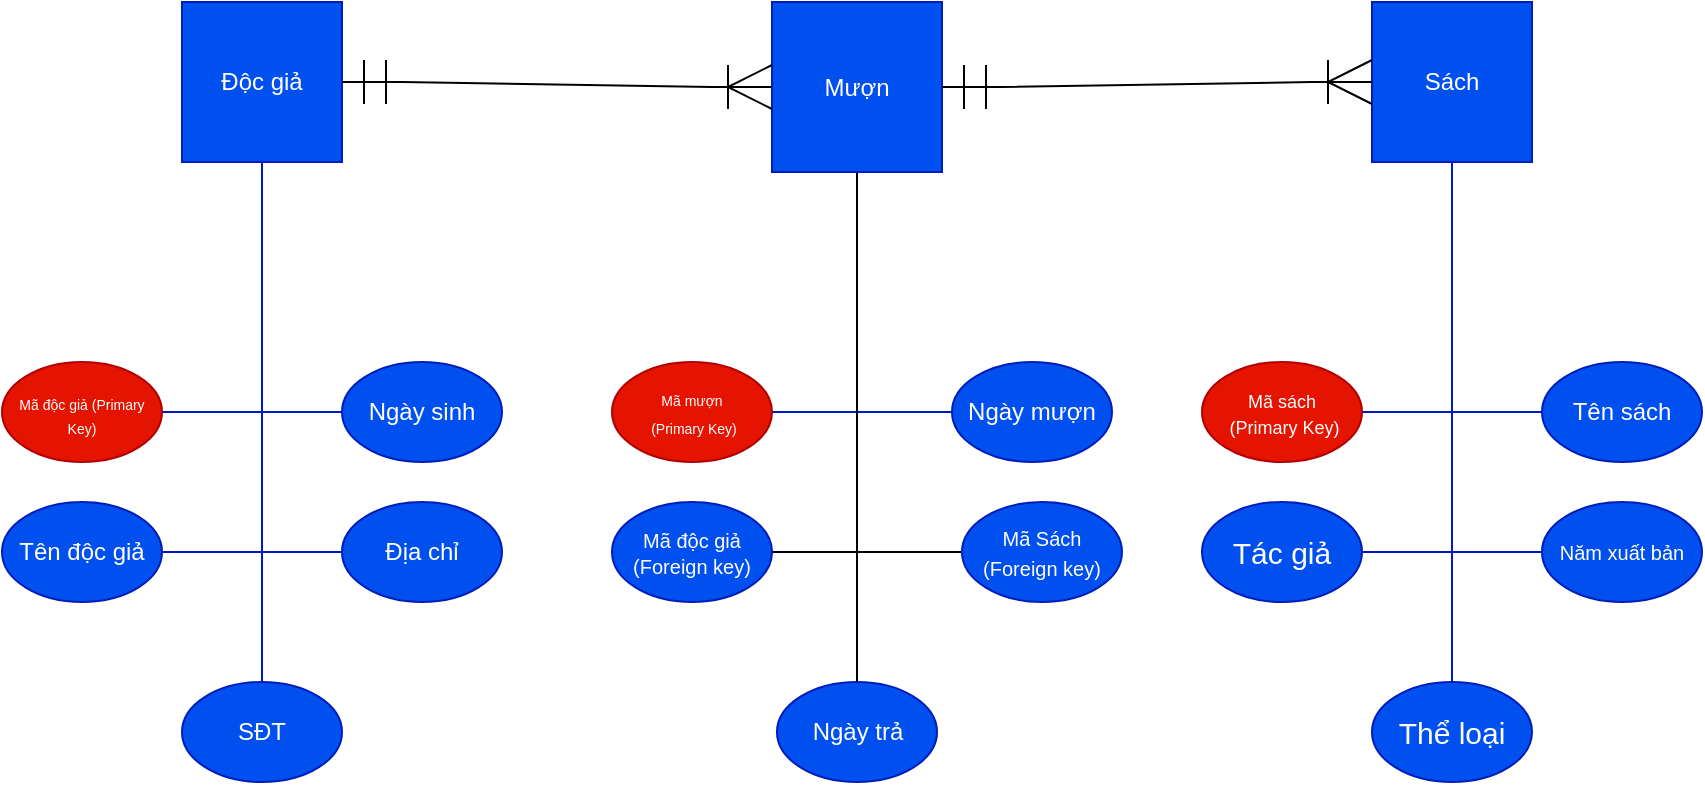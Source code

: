 <mxfile version="27.1.4">
  <diagram name="Page-1" id="AN0OHCe-PsARdUddVnnE">
    <mxGraphModel dx="1226" dy="620" grid="1" gridSize="10" guides="1" tooltips="1" connect="1" arrows="1" fold="1" page="1" pageScale="1" pageWidth="1169" pageHeight="1654" math="0" shadow="0">
      <root>
        <mxCell id="0" />
        <mxCell id="1" parent="0" />
        <mxCell id="eI4wzHoxay2wt2wf4CM--38" style="edgeStyle=orthogonalEdgeStyle;rounded=0;orthogonalLoop=1;jettySize=auto;html=1;exitX=0.5;exitY=1;exitDx=0;exitDy=0;entryX=0.5;entryY=0;entryDx=0;entryDy=0;endArrow=none;startFill=0;fillColor=#0050ef;strokeColor=#001DBC;" parent="1" source="eI4wzHoxay2wt2wf4CM--1" target="eI4wzHoxay2wt2wf4CM--37" edge="1">
          <mxGeometry relative="1" as="geometry" />
        </mxCell>
        <mxCell id="eI4wzHoxay2wt2wf4CM--1" value="Sách" style="whiteSpace=wrap;html=1;aspect=fixed;fillColor=#0050ef;fontColor=#ffffff;strokeColor=#001DBC;" parent="1" vertex="1">
          <mxGeometry x="775" y="270" width="80" height="80" as="geometry" />
        </mxCell>
        <mxCell id="eI4wzHoxay2wt2wf4CM--15" style="edgeStyle=orthogonalEdgeStyle;rounded=0;orthogonalLoop=1;jettySize=auto;html=1;exitX=0.5;exitY=1;exitDx=0;exitDy=0;endArrow=none;startFill=0;entryX=0.5;entryY=0;entryDx=0;entryDy=0;fillColor=#0050ef;strokeColor=#001DBC;" parent="1" source="eI4wzHoxay2wt2wf4CM--4" target="eI4wzHoxay2wt2wf4CM--20" edge="1">
          <mxGeometry relative="1" as="geometry">
            <mxPoint x="219.857" y="600" as="targetPoint" />
            <Array as="points" />
          </mxGeometry>
        </mxCell>
        <mxCell id="eI4wzHoxay2wt2wf4CM--4" value="Độc giả" style="whiteSpace=wrap;html=1;aspect=fixed;fillColor=#0050ef;fontColor=#ffffff;strokeColor=#001DBC;" parent="1" vertex="1">
          <mxGeometry x="180" y="270" width="80" height="80" as="geometry" />
        </mxCell>
        <mxCell id="eI4wzHoxay2wt2wf4CM--16" style="edgeStyle=orthogonalEdgeStyle;rounded=0;orthogonalLoop=1;jettySize=auto;html=1;endArrow=none;startFill=0;entryX=0;entryY=0.5;entryDx=0;entryDy=0;fillColor=#0050ef;strokeColor=#001DBC;" parent="1" source="eI4wzHoxay2wt2wf4CM--12" target="eI4wzHoxay2wt2wf4CM--18" edge="1">
          <mxGeometry relative="1" as="geometry">
            <mxPoint x="220" y="475" as="targetPoint" />
          </mxGeometry>
        </mxCell>
        <mxCell id="eI4wzHoxay2wt2wf4CM--12" value="&lt;div style=&quot;line-height: 100%;&quot;&gt;&lt;div&gt;&lt;font style=&quot;font-size: 7px; line-height: 100%;&quot;&gt;Mã độc giả (Primary Key)&lt;/font&gt;&lt;/div&gt;&lt;div&gt;&lt;/div&gt;&lt;/div&gt;" style="ellipse;whiteSpace=wrap;html=1;fillColor=#e51400;strokeColor=#B20000;fontColor=#ffffff;" parent="1" vertex="1">
          <mxGeometry x="90" y="450" width="80" height="50" as="geometry" />
        </mxCell>
        <mxCell id="eI4wzHoxay2wt2wf4CM--17" style="edgeStyle=orthogonalEdgeStyle;rounded=0;orthogonalLoop=1;jettySize=auto;html=1;exitX=1;exitY=0.5;exitDx=0;exitDy=0;endArrow=none;startFill=0;entryX=0;entryY=0.5;entryDx=0;entryDy=0;fillColor=#0050ef;strokeColor=#001DBC;" parent="1" source="eI4wzHoxay2wt2wf4CM--14" target="eI4wzHoxay2wt2wf4CM--19" edge="1">
          <mxGeometry relative="1" as="geometry">
            <mxPoint x="220" y="545.286" as="targetPoint" />
          </mxGeometry>
        </mxCell>
        <mxCell id="eI4wzHoxay2wt2wf4CM--14" value="Tên độc giả" style="ellipse;whiteSpace=wrap;html=1;fillColor=#0050ef;fontColor=#ffffff;strokeColor=#001DBC;" parent="1" vertex="1">
          <mxGeometry x="90" y="520" width="80" height="50" as="geometry" />
        </mxCell>
        <mxCell id="eI4wzHoxay2wt2wf4CM--18" value="Ngày sinh" style="ellipse;whiteSpace=wrap;html=1;fillColor=#0050ef;fontColor=#ffffff;strokeColor=#001DBC;" parent="1" vertex="1">
          <mxGeometry x="260" y="450" width="80" height="50" as="geometry" />
        </mxCell>
        <mxCell id="eI4wzHoxay2wt2wf4CM--19" value="Địa chỉ" style="ellipse;whiteSpace=wrap;html=1;fillColor=#0050ef;fontColor=#ffffff;strokeColor=#001DBC;" parent="1" vertex="1">
          <mxGeometry x="260" y="520" width="80" height="50" as="geometry" />
        </mxCell>
        <mxCell id="eI4wzHoxay2wt2wf4CM--20" value="SĐT" style="ellipse;whiteSpace=wrap;html=1;fillColor=#0050ef;fontColor=#ffffff;strokeColor=#001DBC;" parent="1" vertex="1">
          <mxGeometry x="180" y="610" width="80" height="50" as="geometry" />
        </mxCell>
        <mxCell id="eI4wzHoxay2wt2wf4CM--22" style="edgeStyle=orthogonalEdgeStyle;rounded=0;orthogonalLoop=1;jettySize=auto;html=1;endArrow=none;startFill=0;entryX=0;entryY=0.5;entryDx=0;entryDy=0;fillColor=#0050ef;strokeColor=#001DBC;" parent="1" source="eI4wzHoxay2wt2wf4CM--23" target="eI4wzHoxay2wt2wf4CM--26" edge="1">
          <mxGeometry relative="1" as="geometry">
            <mxPoint x="525" y="475" as="targetPoint" />
          </mxGeometry>
        </mxCell>
        <mxCell id="eI4wzHoxay2wt2wf4CM--23" value="&lt;div style=&quot;line-height: 100%;&quot;&gt;&lt;div&gt;&lt;div&gt;&lt;span style=&quot;font-size: 7px;&quot;&gt;Mã mượn&lt;/span&gt;&lt;/div&gt;&lt;div&gt;&lt;span style=&quot;font-size: 7px;&quot;&gt;&amp;nbsp;(Primary Key)&lt;/span&gt;&lt;/div&gt;&lt;/div&gt;&lt;div&gt;&lt;/div&gt;&lt;/div&gt;" style="ellipse;whiteSpace=wrap;html=1;fillColor=#e51400;strokeColor=#B20000;fontColor=#ffffff;" parent="1" vertex="1">
          <mxGeometry x="395" y="450" width="80" height="50" as="geometry" />
        </mxCell>
        <mxCell id="eI4wzHoxay2wt2wf4CM--26" value="&lt;div&gt;Ngày mượn&lt;/div&gt;" style="ellipse;whiteSpace=wrap;html=1;fillColor=#0050ef;fontColor=#ffffff;strokeColor=#001DBC;" parent="1" vertex="1">
          <mxGeometry x="565" y="450" width="80" height="50" as="geometry" />
        </mxCell>
        <mxCell id="eI4wzHoxay2wt2wf4CM--27" value="Ngày trả" style="ellipse;whiteSpace=wrap;html=1;fillColor=#0050ef;fontColor=#ffffff;strokeColor=#001DBC;" parent="1" vertex="1">
          <mxGeometry x="477.5" y="610" width="80" height="50" as="geometry" />
        </mxCell>
        <mxCell id="eI4wzHoxay2wt2wf4CM--31" style="edgeStyle=orthogonalEdgeStyle;rounded=0;orthogonalLoop=1;jettySize=auto;html=1;endArrow=none;startFill=0;entryX=0;entryY=0.5;entryDx=0;entryDy=0;fillColor=#0050ef;strokeColor=#001DBC;" parent="1" source="eI4wzHoxay2wt2wf4CM--32" target="eI4wzHoxay2wt2wf4CM--35" edge="1">
          <mxGeometry relative="1" as="geometry">
            <mxPoint x="820" y="475" as="targetPoint" />
          </mxGeometry>
        </mxCell>
        <mxCell id="eI4wzHoxay2wt2wf4CM--32" value="&lt;div style=&quot;line-height: 100%;&quot;&gt;&lt;div&gt;&lt;div&gt;&lt;font style=&quot;font-size: 9px;&quot;&gt;Mã sách&lt;/font&gt;&lt;/div&gt;&lt;div&gt;&lt;font style=&quot;font-size: 9px;&quot;&gt;&amp;nbsp;(Primary Key)&lt;/font&gt;&lt;/div&gt;&lt;/div&gt;&lt;div&gt;&lt;/div&gt;&lt;/div&gt;" style="ellipse;whiteSpace=wrap;html=1;fillColor=#e51400;strokeColor=#B20000;fontColor=#ffffff;" parent="1" vertex="1">
          <mxGeometry x="690" y="450" width="80" height="50" as="geometry" />
        </mxCell>
        <mxCell id="eI4wzHoxay2wt2wf4CM--33" style="edgeStyle=orthogonalEdgeStyle;rounded=0;orthogonalLoop=1;jettySize=auto;html=1;exitX=1;exitY=0.5;exitDx=0;exitDy=0;endArrow=none;startFill=0;entryX=0;entryY=0.5;entryDx=0;entryDy=0;fillColor=#0050ef;strokeColor=#001DBC;" parent="1" source="eI4wzHoxay2wt2wf4CM--34" target="eI4wzHoxay2wt2wf4CM--36" edge="1">
          <mxGeometry relative="1" as="geometry">
            <mxPoint x="820" y="545.286" as="targetPoint" />
          </mxGeometry>
        </mxCell>
        <mxCell id="eI4wzHoxay2wt2wf4CM--34" value="&lt;font style=&quot;font-size: 15px;&quot;&gt;Tác giả&lt;/font&gt;" style="ellipse;whiteSpace=wrap;html=1;fillColor=#0050ef;fontColor=#ffffff;strokeColor=#001DBC;" parent="1" vertex="1">
          <mxGeometry x="690" y="520" width="80" height="50" as="geometry" />
        </mxCell>
        <mxCell id="eI4wzHoxay2wt2wf4CM--35" value="&lt;div&gt;Tên sách&lt;/div&gt;" style="ellipse;whiteSpace=wrap;html=1;fillColor=#0050ef;fontColor=#ffffff;strokeColor=#001DBC;" parent="1" vertex="1">
          <mxGeometry x="860" y="450" width="80" height="50" as="geometry" />
        </mxCell>
        <mxCell id="eI4wzHoxay2wt2wf4CM--36" value="&lt;font style=&quot;font-size: 10px;&quot;&gt;Năm xuất bản&lt;/font&gt;" style="ellipse;whiteSpace=wrap;html=1;fillColor=#0050ef;fontColor=#ffffff;strokeColor=#001DBC;" parent="1" vertex="1">
          <mxGeometry x="860" y="520" width="80" height="50" as="geometry" />
        </mxCell>
        <mxCell id="eI4wzHoxay2wt2wf4CM--37" value="&lt;font style=&quot;font-size: 15px;&quot;&gt;Thể loại&lt;/font&gt;" style="ellipse;whiteSpace=wrap;html=1;fillColor=#0050ef;fontColor=#ffffff;strokeColor=#001DBC;" parent="1" vertex="1">
          <mxGeometry x="775" y="610" width="80" height="50" as="geometry" />
        </mxCell>
        <mxCell id="eI4wzHoxay2wt2wf4CM--46" style="edgeStyle=orthogonalEdgeStyle;rounded=0;orthogonalLoop=1;jettySize=auto;html=1;exitX=0.5;exitY=1;exitDx=0;exitDy=0;entryX=0.5;entryY=0;entryDx=0;entryDy=0;endArrow=none;startFill=0;" parent="1" source="eI4wzHoxay2wt2wf4CM--39" target="eI4wzHoxay2wt2wf4CM--27" edge="1">
          <mxGeometry relative="1" as="geometry" />
        </mxCell>
        <mxCell id="eI4wzHoxay2wt2wf4CM--39" value="Mượn" style="whiteSpace=wrap;html=1;fillColor=#0050ef;fontColor=#ffffff;strokeColor=#001DBC;aspect=fixed;" parent="1" vertex="1">
          <mxGeometry x="475" y="270" width="85" height="85" as="geometry" />
        </mxCell>
        <mxCell id="eI4wzHoxay2wt2wf4CM--43" value="" style="edgeStyle=entityRelationEdgeStyle;fontSize=12;html=1;endArrow=ERoneToMany;rounded=0;exitX=1;exitY=0.5;exitDx=0;exitDy=0;entryX=0;entryY=0.5;entryDx=0;entryDy=0;strokeWidth=1;endSize=20;startArrow=ERmandOne;startFill=0;startSize=20;" parent="1" source="eI4wzHoxay2wt2wf4CM--4" target="eI4wzHoxay2wt2wf4CM--39" edge="1">
          <mxGeometry width="100" height="100" relative="1" as="geometry">
            <mxPoint x="330" y="360" as="sourcePoint" />
            <mxPoint x="430" y="260" as="targetPoint" />
            <Array as="points">
              <mxPoint x="380" y="320" />
              <mxPoint x="340" y="270" />
            </Array>
          </mxGeometry>
        </mxCell>
        <mxCell id="eI4wzHoxay2wt2wf4CM--44" value="" style="edgeStyle=entityRelationEdgeStyle;fontSize=12;html=1;endArrow=ERmandOne;rounded=0;strokeWidth=1;endSize=20;startArrow=ERoneToMany;startFill=0;startSize=20;endFill=0;entryX=1;entryY=0.5;entryDx=0;entryDy=0;exitX=0;exitY=0.5;exitDx=0;exitDy=0;" parent="1" source="eI4wzHoxay2wt2wf4CM--1" target="eI4wzHoxay2wt2wf4CM--39" edge="1">
          <mxGeometry width="100" height="100" relative="1" as="geometry">
            <mxPoint x="720" y="360" as="sourcePoint" />
            <mxPoint x="600" y="340" as="targetPoint" />
            <Array as="points">
              <mxPoint x="640" y="271" />
              <mxPoint x="780" y="330" />
              <mxPoint x="760" y="330" />
              <mxPoint x="700" y="361" />
              <mxPoint x="680" y="321" />
            </Array>
          </mxGeometry>
        </mxCell>
        <mxCell id="eI4wzHoxay2wt2wf4CM--52" value="" style="edgeStyle=orthogonalEdgeStyle;rounded=0;orthogonalLoop=1;jettySize=auto;html=1;endArrow=none;startFill=0;" parent="1" source="eI4wzHoxay2wt2wf4CM--49" edge="1">
          <mxGeometry relative="1" as="geometry">
            <mxPoint x="520" y="545" as="targetPoint" />
          </mxGeometry>
        </mxCell>
        <mxCell id="eI4wzHoxay2wt2wf4CM--49" value="&lt;div style=&quot;line-height: 100%;&quot;&gt;&lt;div&gt;&lt;font style=&quot;font-size: 10px;&quot;&gt;Mã độc giả&lt;/font&gt;&lt;/div&gt;&lt;div&gt;&lt;font style=&quot;font-size: 10px;&quot;&gt;(Foreign key)&lt;/font&gt;&lt;/div&gt;&lt;div&gt;&lt;/div&gt;&lt;/div&gt;" style="ellipse;whiteSpace=wrap;html=1;fillColor=#0050ef;strokeColor=#001DBC;fontColor=#ffffff;" parent="1" vertex="1">
          <mxGeometry x="395" y="520" width="80" height="50" as="geometry" />
        </mxCell>
        <mxCell id="eI4wzHoxay2wt2wf4CM--53" value="" style="edgeStyle=orthogonalEdgeStyle;rounded=0;orthogonalLoop=1;jettySize=auto;html=1;endArrow=none;startFill=0;" parent="1" source="eI4wzHoxay2wt2wf4CM--50" edge="1">
          <mxGeometry relative="1" as="geometry">
            <mxPoint x="520" y="545" as="targetPoint" />
          </mxGeometry>
        </mxCell>
        <mxCell id="eI4wzHoxay2wt2wf4CM--50" value="&lt;div&gt;&lt;font style=&quot;font-size: 10px;&quot;&gt;Mã Sách&lt;/font&gt;&lt;/div&gt;&lt;div&gt;&lt;font style=&quot;font-size: 10px;&quot;&gt;(Foreign key)&lt;/font&gt;&lt;/div&gt;" style="ellipse;whiteSpace=wrap;html=1;fillColor=#0050ef;fontColor=#ffffff;strokeColor=#001DBC;" parent="1" vertex="1">
          <mxGeometry x="570" y="520" width="80" height="50" as="geometry" />
        </mxCell>
      </root>
    </mxGraphModel>
  </diagram>
</mxfile>
